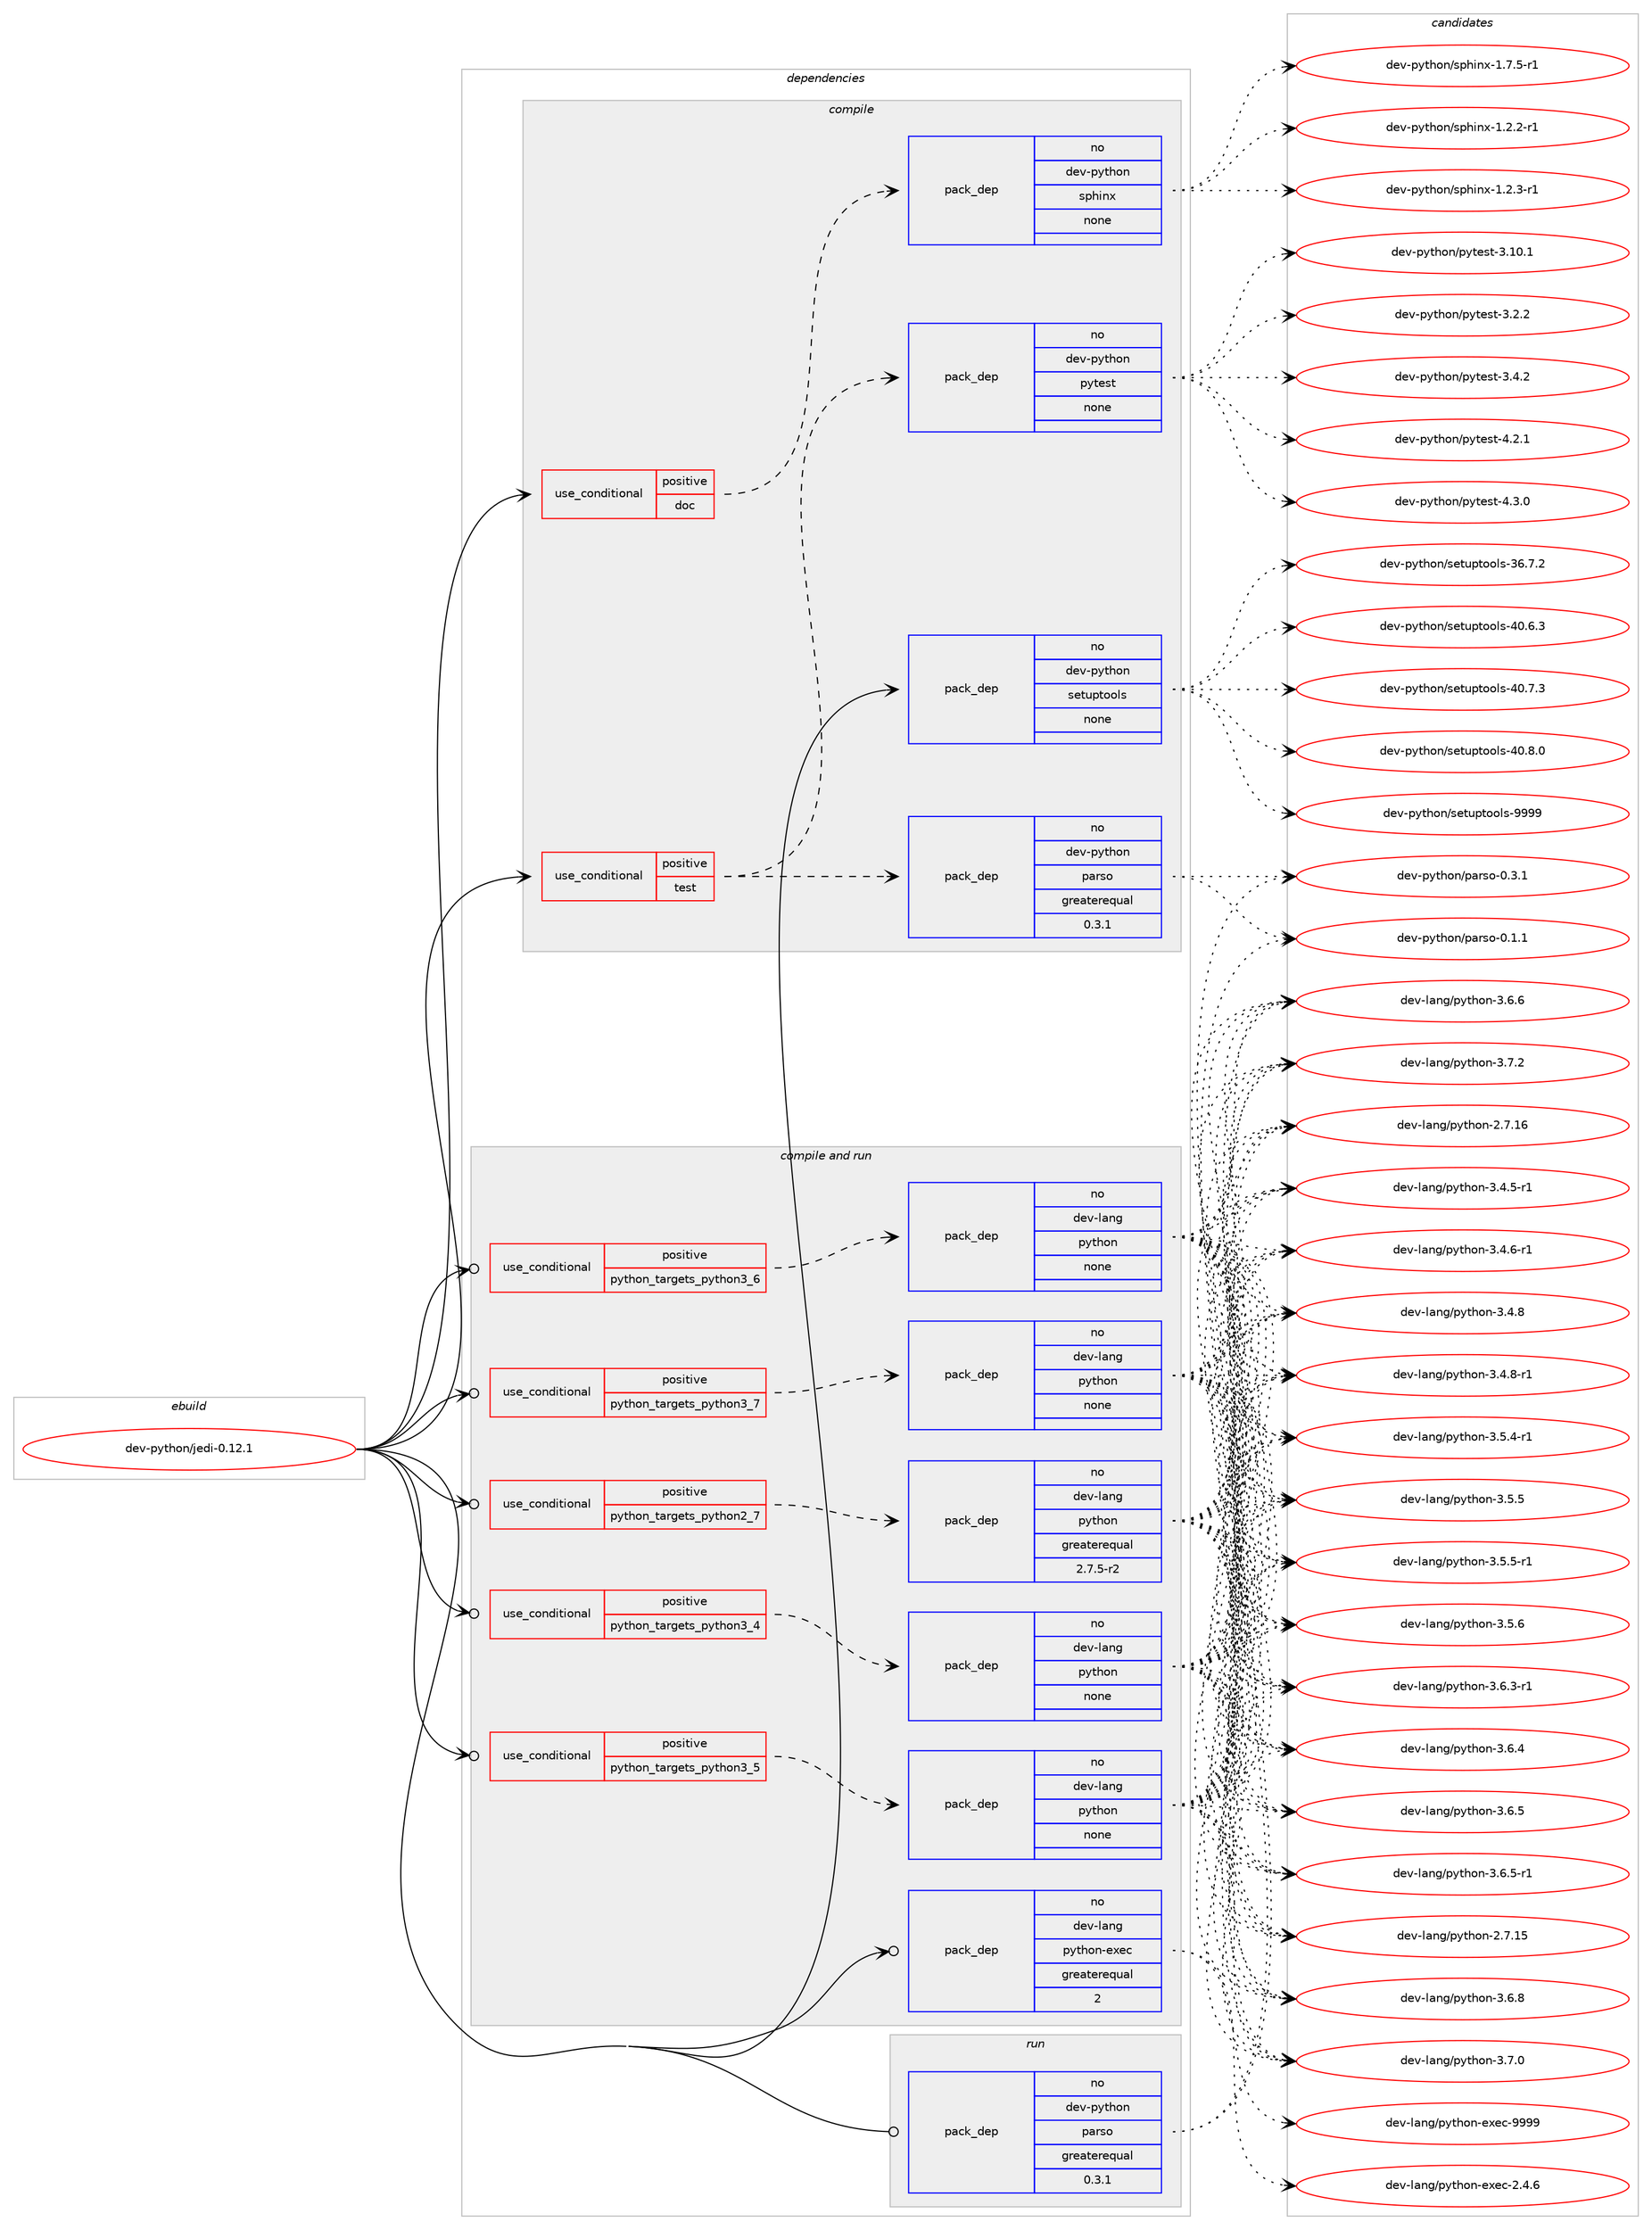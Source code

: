 digraph prolog {

# *************
# Graph options
# *************

newrank=true;
concentrate=true;
compound=true;
graph [rankdir=LR,fontname=Helvetica,fontsize=10,ranksep=1.5];#, ranksep=2.5, nodesep=0.2];
edge  [arrowhead=vee];
node  [fontname=Helvetica,fontsize=10];

# **********
# The ebuild
# **********

subgraph cluster_leftcol {
color=gray;
rank=same;
label=<<i>ebuild</i>>;
id [label="dev-python/jedi-0.12.1", color=red, width=4, href="../dev-python/jedi-0.12.1.svg"];
}

# ****************
# The dependencies
# ****************

subgraph cluster_midcol {
color=gray;
label=<<i>dependencies</i>>;
subgraph cluster_compile {
fillcolor="#eeeeee";
style=filled;
label=<<i>compile</i>>;
subgraph cond376255 {
dependency1415252 [label=<<TABLE BORDER="0" CELLBORDER="1" CELLSPACING="0" CELLPADDING="4"><TR><TD ROWSPAN="3" CELLPADDING="10">use_conditional</TD></TR><TR><TD>positive</TD></TR><TR><TD>doc</TD></TR></TABLE>>, shape=none, color=red];
subgraph pack1015728 {
dependency1415253 [label=<<TABLE BORDER="0" CELLBORDER="1" CELLSPACING="0" CELLPADDING="4" WIDTH="220"><TR><TD ROWSPAN="6" CELLPADDING="30">pack_dep</TD></TR><TR><TD WIDTH="110">no</TD></TR><TR><TD>dev-python</TD></TR><TR><TD>sphinx</TD></TR><TR><TD>none</TD></TR><TR><TD></TD></TR></TABLE>>, shape=none, color=blue];
}
dependency1415252:e -> dependency1415253:w [weight=20,style="dashed",arrowhead="vee"];
}
id:e -> dependency1415252:w [weight=20,style="solid",arrowhead="vee"];
subgraph cond376256 {
dependency1415254 [label=<<TABLE BORDER="0" CELLBORDER="1" CELLSPACING="0" CELLPADDING="4"><TR><TD ROWSPAN="3" CELLPADDING="10">use_conditional</TD></TR><TR><TD>positive</TD></TR><TR><TD>test</TD></TR></TABLE>>, shape=none, color=red];
subgraph pack1015729 {
dependency1415255 [label=<<TABLE BORDER="0" CELLBORDER="1" CELLSPACING="0" CELLPADDING="4" WIDTH="220"><TR><TD ROWSPAN="6" CELLPADDING="30">pack_dep</TD></TR><TR><TD WIDTH="110">no</TD></TR><TR><TD>dev-python</TD></TR><TR><TD>pytest</TD></TR><TR><TD>none</TD></TR><TR><TD></TD></TR></TABLE>>, shape=none, color=blue];
}
dependency1415254:e -> dependency1415255:w [weight=20,style="dashed",arrowhead="vee"];
subgraph pack1015730 {
dependency1415256 [label=<<TABLE BORDER="0" CELLBORDER="1" CELLSPACING="0" CELLPADDING="4" WIDTH="220"><TR><TD ROWSPAN="6" CELLPADDING="30">pack_dep</TD></TR><TR><TD WIDTH="110">no</TD></TR><TR><TD>dev-python</TD></TR><TR><TD>parso</TD></TR><TR><TD>greaterequal</TD></TR><TR><TD>0.3.1</TD></TR></TABLE>>, shape=none, color=blue];
}
dependency1415254:e -> dependency1415256:w [weight=20,style="dashed",arrowhead="vee"];
}
id:e -> dependency1415254:w [weight=20,style="solid",arrowhead="vee"];
subgraph pack1015731 {
dependency1415257 [label=<<TABLE BORDER="0" CELLBORDER="1" CELLSPACING="0" CELLPADDING="4" WIDTH="220"><TR><TD ROWSPAN="6" CELLPADDING="30">pack_dep</TD></TR><TR><TD WIDTH="110">no</TD></TR><TR><TD>dev-python</TD></TR><TR><TD>setuptools</TD></TR><TR><TD>none</TD></TR><TR><TD></TD></TR></TABLE>>, shape=none, color=blue];
}
id:e -> dependency1415257:w [weight=20,style="solid",arrowhead="vee"];
}
subgraph cluster_compileandrun {
fillcolor="#eeeeee";
style=filled;
label=<<i>compile and run</i>>;
subgraph cond376257 {
dependency1415258 [label=<<TABLE BORDER="0" CELLBORDER="1" CELLSPACING="0" CELLPADDING="4"><TR><TD ROWSPAN="3" CELLPADDING="10">use_conditional</TD></TR><TR><TD>positive</TD></TR><TR><TD>python_targets_python2_7</TD></TR></TABLE>>, shape=none, color=red];
subgraph pack1015732 {
dependency1415259 [label=<<TABLE BORDER="0" CELLBORDER="1" CELLSPACING="0" CELLPADDING="4" WIDTH="220"><TR><TD ROWSPAN="6" CELLPADDING="30">pack_dep</TD></TR><TR><TD WIDTH="110">no</TD></TR><TR><TD>dev-lang</TD></TR><TR><TD>python</TD></TR><TR><TD>greaterequal</TD></TR><TR><TD>2.7.5-r2</TD></TR></TABLE>>, shape=none, color=blue];
}
dependency1415258:e -> dependency1415259:w [weight=20,style="dashed",arrowhead="vee"];
}
id:e -> dependency1415258:w [weight=20,style="solid",arrowhead="odotvee"];
subgraph cond376258 {
dependency1415260 [label=<<TABLE BORDER="0" CELLBORDER="1" CELLSPACING="0" CELLPADDING="4"><TR><TD ROWSPAN="3" CELLPADDING="10">use_conditional</TD></TR><TR><TD>positive</TD></TR><TR><TD>python_targets_python3_4</TD></TR></TABLE>>, shape=none, color=red];
subgraph pack1015733 {
dependency1415261 [label=<<TABLE BORDER="0" CELLBORDER="1" CELLSPACING="0" CELLPADDING="4" WIDTH="220"><TR><TD ROWSPAN="6" CELLPADDING="30">pack_dep</TD></TR><TR><TD WIDTH="110">no</TD></TR><TR><TD>dev-lang</TD></TR><TR><TD>python</TD></TR><TR><TD>none</TD></TR><TR><TD></TD></TR></TABLE>>, shape=none, color=blue];
}
dependency1415260:e -> dependency1415261:w [weight=20,style="dashed",arrowhead="vee"];
}
id:e -> dependency1415260:w [weight=20,style="solid",arrowhead="odotvee"];
subgraph cond376259 {
dependency1415262 [label=<<TABLE BORDER="0" CELLBORDER="1" CELLSPACING="0" CELLPADDING="4"><TR><TD ROWSPAN="3" CELLPADDING="10">use_conditional</TD></TR><TR><TD>positive</TD></TR><TR><TD>python_targets_python3_5</TD></TR></TABLE>>, shape=none, color=red];
subgraph pack1015734 {
dependency1415263 [label=<<TABLE BORDER="0" CELLBORDER="1" CELLSPACING="0" CELLPADDING="4" WIDTH="220"><TR><TD ROWSPAN="6" CELLPADDING="30">pack_dep</TD></TR><TR><TD WIDTH="110">no</TD></TR><TR><TD>dev-lang</TD></TR><TR><TD>python</TD></TR><TR><TD>none</TD></TR><TR><TD></TD></TR></TABLE>>, shape=none, color=blue];
}
dependency1415262:e -> dependency1415263:w [weight=20,style="dashed",arrowhead="vee"];
}
id:e -> dependency1415262:w [weight=20,style="solid",arrowhead="odotvee"];
subgraph cond376260 {
dependency1415264 [label=<<TABLE BORDER="0" CELLBORDER="1" CELLSPACING="0" CELLPADDING="4"><TR><TD ROWSPAN="3" CELLPADDING="10">use_conditional</TD></TR><TR><TD>positive</TD></TR><TR><TD>python_targets_python3_6</TD></TR></TABLE>>, shape=none, color=red];
subgraph pack1015735 {
dependency1415265 [label=<<TABLE BORDER="0" CELLBORDER="1" CELLSPACING="0" CELLPADDING="4" WIDTH="220"><TR><TD ROWSPAN="6" CELLPADDING="30">pack_dep</TD></TR><TR><TD WIDTH="110">no</TD></TR><TR><TD>dev-lang</TD></TR><TR><TD>python</TD></TR><TR><TD>none</TD></TR><TR><TD></TD></TR></TABLE>>, shape=none, color=blue];
}
dependency1415264:e -> dependency1415265:w [weight=20,style="dashed",arrowhead="vee"];
}
id:e -> dependency1415264:w [weight=20,style="solid",arrowhead="odotvee"];
subgraph cond376261 {
dependency1415266 [label=<<TABLE BORDER="0" CELLBORDER="1" CELLSPACING="0" CELLPADDING="4"><TR><TD ROWSPAN="3" CELLPADDING="10">use_conditional</TD></TR><TR><TD>positive</TD></TR><TR><TD>python_targets_python3_7</TD></TR></TABLE>>, shape=none, color=red];
subgraph pack1015736 {
dependency1415267 [label=<<TABLE BORDER="0" CELLBORDER="1" CELLSPACING="0" CELLPADDING="4" WIDTH="220"><TR><TD ROWSPAN="6" CELLPADDING="30">pack_dep</TD></TR><TR><TD WIDTH="110">no</TD></TR><TR><TD>dev-lang</TD></TR><TR><TD>python</TD></TR><TR><TD>none</TD></TR><TR><TD></TD></TR></TABLE>>, shape=none, color=blue];
}
dependency1415266:e -> dependency1415267:w [weight=20,style="dashed",arrowhead="vee"];
}
id:e -> dependency1415266:w [weight=20,style="solid",arrowhead="odotvee"];
subgraph pack1015737 {
dependency1415268 [label=<<TABLE BORDER="0" CELLBORDER="1" CELLSPACING="0" CELLPADDING="4" WIDTH="220"><TR><TD ROWSPAN="6" CELLPADDING="30">pack_dep</TD></TR><TR><TD WIDTH="110">no</TD></TR><TR><TD>dev-lang</TD></TR><TR><TD>python-exec</TD></TR><TR><TD>greaterequal</TD></TR><TR><TD>2</TD></TR></TABLE>>, shape=none, color=blue];
}
id:e -> dependency1415268:w [weight=20,style="solid",arrowhead="odotvee"];
}
subgraph cluster_run {
fillcolor="#eeeeee";
style=filled;
label=<<i>run</i>>;
subgraph pack1015738 {
dependency1415269 [label=<<TABLE BORDER="0" CELLBORDER="1" CELLSPACING="0" CELLPADDING="4" WIDTH="220"><TR><TD ROWSPAN="6" CELLPADDING="30">pack_dep</TD></TR><TR><TD WIDTH="110">no</TD></TR><TR><TD>dev-python</TD></TR><TR><TD>parso</TD></TR><TR><TD>greaterequal</TD></TR><TR><TD>0.3.1</TD></TR></TABLE>>, shape=none, color=blue];
}
id:e -> dependency1415269:w [weight=20,style="solid",arrowhead="odot"];
}
}

# **************
# The candidates
# **************

subgraph cluster_choices {
rank=same;
color=gray;
label=<<i>candidates</i>>;

subgraph choice1015728 {
color=black;
nodesep=1;
choice10010111845112121116104111110471151121041051101204549465046504511449 [label="dev-python/sphinx-1.2.2-r1", color=red, width=4,href="../dev-python/sphinx-1.2.2-r1.svg"];
choice10010111845112121116104111110471151121041051101204549465046514511449 [label="dev-python/sphinx-1.2.3-r1", color=red, width=4,href="../dev-python/sphinx-1.2.3-r1.svg"];
choice10010111845112121116104111110471151121041051101204549465546534511449 [label="dev-python/sphinx-1.7.5-r1", color=red, width=4,href="../dev-python/sphinx-1.7.5-r1.svg"];
dependency1415253:e -> choice10010111845112121116104111110471151121041051101204549465046504511449:w [style=dotted,weight="100"];
dependency1415253:e -> choice10010111845112121116104111110471151121041051101204549465046514511449:w [style=dotted,weight="100"];
dependency1415253:e -> choice10010111845112121116104111110471151121041051101204549465546534511449:w [style=dotted,weight="100"];
}
subgraph choice1015729 {
color=black;
nodesep=1;
choice100101118451121211161041111104711212111610111511645514649484649 [label="dev-python/pytest-3.10.1", color=red, width=4,href="../dev-python/pytest-3.10.1.svg"];
choice1001011184511212111610411111047112121116101115116455146504650 [label="dev-python/pytest-3.2.2", color=red, width=4,href="../dev-python/pytest-3.2.2.svg"];
choice1001011184511212111610411111047112121116101115116455146524650 [label="dev-python/pytest-3.4.2", color=red, width=4,href="../dev-python/pytest-3.4.2.svg"];
choice1001011184511212111610411111047112121116101115116455246504649 [label="dev-python/pytest-4.2.1", color=red, width=4,href="../dev-python/pytest-4.2.1.svg"];
choice1001011184511212111610411111047112121116101115116455246514648 [label="dev-python/pytest-4.3.0", color=red, width=4,href="../dev-python/pytest-4.3.0.svg"];
dependency1415255:e -> choice100101118451121211161041111104711212111610111511645514649484649:w [style=dotted,weight="100"];
dependency1415255:e -> choice1001011184511212111610411111047112121116101115116455146504650:w [style=dotted,weight="100"];
dependency1415255:e -> choice1001011184511212111610411111047112121116101115116455146524650:w [style=dotted,weight="100"];
dependency1415255:e -> choice1001011184511212111610411111047112121116101115116455246504649:w [style=dotted,weight="100"];
dependency1415255:e -> choice1001011184511212111610411111047112121116101115116455246514648:w [style=dotted,weight="100"];
}
subgraph choice1015730 {
color=black;
nodesep=1;
choice100101118451121211161041111104711297114115111454846494649 [label="dev-python/parso-0.1.1", color=red, width=4,href="../dev-python/parso-0.1.1.svg"];
choice100101118451121211161041111104711297114115111454846514649 [label="dev-python/parso-0.3.1", color=red, width=4,href="../dev-python/parso-0.3.1.svg"];
dependency1415256:e -> choice100101118451121211161041111104711297114115111454846494649:w [style=dotted,weight="100"];
dependency1415256:e -> choice100101118451121211161041111104711297114115111454846514649:w [style=dotted,weight="100"];
}
subgraph choice1015731 {
color=black;
nodesep=1;
choice100101118451121211161041111104711510111611711211611111110811545515446554650 [label="dev-python/setuptools-36.7.2", color=red, width=4,href="../dev-python/setuptools-36.7.2.svg"];
choice100101118451121211161041111104711510111611711211611111110811545524846544651 [label="dev-python/setuptools-40.6.3", color=red, width=4,href="../dev-python/setuptools-40.6.3.svg"];
choice100101118451121211161041111104711510111611711211611111110811545524846554651 [label="dev-python/setuptools-40.7.3", color=red, width=4,href="../dev-python/setuptools-40.7.3.svg"];
choice100101118451121211161041111104711510111611711211611111110811545524846564648 [label="dev-python/setuptools-40.8.0", color=red, width=4,href="../dev-python/setuptools-40.8.0.svg"];
choice10010111845112121116104111110471151011161171121161111111081154557575757 [label="dev-python/setuptools-9999", color=red, width=4,href="../dev-python/setuptools-9999.svg"];
dependency1415257:e -> choice100101118451121211161041111104711510111611711211611111110811545515446554650:w [style=dotted,weight="100"];
dependency1415257:e -> choice100101118451121211161041111104711510111611711211611111110811545524846544651:w [style=dotted,weight="100"];
dependency1415257:e -> choice100101118451121211161041111104711510111611711211611111110811545524846554651:w [style=dotted,weight="100"];
dependency1415257:e -> choice100101118451121211161041111104711510111611711211611111110811545524846564648:w [style=dotted,weight="100"];
dependency1415257:e -> choice10010111845112121116104111110471151011161171121161111111081154557575757:w [style=dotted,weight="100"];
}
subgraph choice1015732 {
color=black;
nodesep=1;
choice10010111845108971101034711212111610411111045504655464953 [label="dev-lang/python-2.7.15", color=red, width=4,href="../dev-lang/python-2.7.15.svg"];
choice10010111845108971101034711212111610411111045504655464954 [label="dev-lang/python-2.7.16", color=red, width=4,href="../dev-lang/python-2.7.16.svg"];
choice1001011184510897110103471121211161041111104551465246534511449 [label="dev-lang/python-3.4.5-r1", color=red, width=4,href="../dev-lang/python-3.4.5-r1.svg"];
choice1001011184510897110103471121211161041111104551465246544511449 [label="dev-lang/python-3.4.6-r1", color=red, width=4,href="../dev-lang/python-3.4.6-r1.svg"];
choice100101118451089711010347112121116104111110455146524656 [label="dev-lang/python-3.4.8", color=red, width=4,href="../dev-lang/python-3.4.8.svg"];
choice1001011184510897110103471121211161041111104551465246564511449 [label="dev-lang/python-3.4.8-r1", color=red, width=4,href="../dev-lang/python-3.4.8-r1.svg"];
choice1001011184510897110103471121211161041111104551465346524511449 [label="dev-lang/python-3.5.4-r1", color=red, width=4,href="../dev-lang/python-3.5.4-r1.svg"];
choice100101118451089711010347112121116104111110455146534653 [label="dev-lang/python-3.5.5", color=red, width=4,href="../dev-lang/python-3.5.5.svg"];
choice1001011184510897110103471121211161041111104551465346534511449 [label="dev-lang/python-3.5.5-r1", color=red, width=4,href="../dev-lang/python-3.5.5-r1.svg"];
choice100101118451089711010347112121116104111110455146534654 [label="dev-lang/python-3.5.6", color=red, width=4,href="../dev-lang/python-3.5.6.svg"];
choice1001011184510897110103471121211161041111104551465446514511449 [label="dev-lang/python-3.6.3-r1", color=red, width=4,href="../dev-lang/python-3.6.3-r1.svg"];
choice100101118451089711010347112121116104111110455146544652 [label="dev-lang/python-3.6.4", color=red, width=4,href="../dev-lang/python-3.6.4.svg"];
choice100101118451089711010347112121116104111110455146544653 [label="dev-lang/python-3.6.5", color=red, width=4,href="../dev-lang/python-3.6.5.svg"];
choice1001011184510897110103471121211161041111104551465446534511449 [label="dev-lang/python-3.6.5-r1", color=red, width=4,href="../dev-lang/python-3.6.5-r1.svg"];
choice100101118451089711010347112121116104111110455146544654 [label="dev-lang/python-3.6.6", color=red, width=4,href="../dev-lang/python-3.6.6.svg"];
choice100101118451089711010347112121116104111110455146544656 [label="dev-lang/python-3.6.8", color=red, width=4,href="../dev-lang/python-3.6.8.svg"];
choice100101118451089711010347112121116104111110455146554648 [label="dev-lang/python-3.7.0", color=red, width=4,href="../dev-lang/python-3.7.0.svg"];
choice100101118451089711010347112121116104111110455146554650 [label="dev-lang/python-3.7.2", color=red, width=4,href="../dev-lang/python-3.7.2.svg"];
dependency1415259:e -> choice10010111845108971101034711212111610411111045504655464953:w [style=dotted,weight="100"];
dependency1415259:e -> choice10010111845108971101034711212111610411111045504655464954:w [style=dotted,weight="100"];
dependency1415259:e -> choice1001011184510897110103471121211161041111104551465246534511449:w [style=dotted,weight="100"];
dependency1415259:e -> choice1001011184510897110103471121211161041111104551465246544511449:w [style=dotted,weight="100"];
dependency1415259:e -> choice100101118451089711010347112121116104111110455146524656:w [style=dotted,weight="100"];
dependency1415259:e -> choice1001011184510897110103471121211161041111104551465246564511449:w [style=dotted,weight="100"];
dependency1415259:e -> choice1001011184510897110103471121211161041111104551465346524511449:w [style=dotted,weight="100"];
dependency1415259:e -> choice100101118451089711010347112121116104111110455146534653:w [style=dotted,weight="100"];
dependency1415259:e -> choice1001011184510897110103471121211161041111104551465346534511449:w [style=dotted,weight="100"];
dependency1415259:e -> choice100101118451089711010347112121116104111110455146534654:w [style=dotted,weight="100"];
dependency1415259:e -> choice1001011184510897110103471121211161041111104551465446514511449:w [style=dotted,weight="100"];
dependency1415259:e -> choice100101118451089711010347112121116104111110455146544652:w [style=dotted,weight="100"];
dependency1415259:e -> choice100101118451089711010347112121116104111110455146544653:w [style=dotted,weight="100"];
dependency1415259:e -> choice1001011184510897110103471121211161041111104551465446534511449:w [style=dotted,weight="100"];
dependency1415259:e -> choice100101118451089711010347112121116104111110455146544654:w [style=dotted,weight="100"];
dependency1415259:e -> choice100101118451089711010347112121116104111110455146544656:w [style=dotted,weight="100"];
dependency1415259:e -> choice100101118451089711010347112121116104111110455146554648:w [style=dotted,weight="100"];
dependency1415259:e -> choice100101118451089711010347112121116104111110455146554650:w [style=dotted,weight="100"];
}
subgraph choice1015733 {
color=black;
nodesep=1;
choice10010111845108971101034711212111610411111045504655464953 [label="dev-lang/python-2.7.15", color=red, width=4,href="../dev-lang/python-2.7.15.svg"];
choice10010111845108971101034711212111610411111045504655464954 [label="dev-lang/python-2.7.16", color=red, width=4,href="../dev-lang/python-2.7.16.svg"];
choice1001011184510897110103471121211161041111104551465246534511449 [label="dev-lang/python-3.4.5-r1", color=red, width=4,href="../dev-lang/python-3.4.5-r1.svg"];
choice1001011184510897110103471121211161041111104551465246544511449 [label="dev-lang/python-3.4.6-r1", color=red, width=4,href="../dev-lang/python-3.4.6-r1.svg"];
choice100101118451089711010347112121116104111110455146524656 [label="dev-lang/python-3.4.8", color=red, width=4,href="../dev-lang/python-3.4.8.svg"];
choice1001011184510897110103471121211161041111104551465246564511449 [label="dev-lang/python-3.4.8-r1", color=red, width=4,href="../dev-lang/python-3.4.8-r1.svg"];
choice1001011184510897110103471121211161041111104551465346524511449 [label="dev-lang/python-3.5.4-r1", color=red, width=4,href="../dev-lang/python-3.5.4-r1.svg"];
choice100101118451089711010347112121116104111110455146534653 [label="dev-lang/python-3.5.5", color=red, width=4,href="../dev-lang/python-3.5.5.svg"];
choice1001011184510897110103471121211161041111104551465346534511449 [label="dev-lang/python-3.5.5-r1", color=red, width=4,href="../dev-lang/python-3.5.5-r1.svg"];
choice100101118451089711010347112121116104111110455146534654 [label="dev-lang/python-3.5.6", color=red, width=4,href="../dev-lang/python-3.5.6.svg"];
choice1001011184510897110103471121211161041111104551465446514511449 [label="dev-lang/python-3.6.3-r1", color=red, width=4,href="../dev-lang/python-3.6.3-r1.svg"];
choice100101118451089711010347112121116104111110455146544652 [label="dev-lang/python-3.6.4", color=red, width=4,href="../dev-lang/python-3.6.4.svg"];
choice100101118451089711010347112121116104111110455146544653 [label="dev-lang/python-3.6.5", color=red, width=4,href="../dev-lang/python-3.6.5.svg"];
choice1001011184510897110103471121211161041111104551465446534511449 [label="dev-lang/python-3.6.5-r1", color=red, width=4,href="../dev-lang/python-3.6.5-r1.svg"];
choice100101118451089711010347112121116104111110455146544654 [label="dev-lang/python-3.6.6", color=red, width=4,href="../dev-lang/python-3.6.6.svg"];
choice100101118451089711010347112121116104111110455146544656 [label="dev-lang/python-3.6.8", color=red, width=4,href="../dev-lang/python-3.6.8.svg"];
choice100101118451089711010347112121116104111110455146554648 [label="dev-lang/python-3.7.0", color=red, width=4,href="../dev-lang/python-3.7.0.svg"];
choice100101118451089711010347112121116104111110455146554650 [label="dev-lang/python-3.7.2", color=red, width=4,href="../dev-lang/python-3.7.2.svg"];
dependency1415261:e -> choice10010111845108971101034711212111610411111045504655464953:w [style=dotted,weight="100"];
dependency1415261:e -> choice10010111845108971101034711212111610411111045504655464954:w [style=dotted,weight="100"];
dependency1415261:e -> choice1001011184510897110103471121211161041111104551465246534511449:w [style=dotted,weight="100"];
dependency1415261:e -> choice1001011184510897110103471121211161041111104551465246544511449:w [style=dotted,weight="100"];
dependency1415261:e -> choice100101118451089711010347112121116104111110455146524656:w [style=dotted,weight="100"];
dependency1415261:e -> choice1001011184510897110103471121211161041111104551465246564511449:w [style=dotted,weight="100"];
dependency1415261:e -> choice1001011184510897110103471121211161041111104551465346524511449:w [style=dotted,weight="100"];
dependency1415261:e -> choice100101118451089711010347112121116104111110455146534653:w [style=dotted,weight="100"];
dependency1415261:e -> choice1001011184510897110103471121211161041111104551465346534511449:w [style=dotted,weight="100"];
dependency1415261:e -> choice100101118451089711010347112121116104111110455146534654:w [style=dotted,weight="100"];
dependency1415261:e -> choice1001011184510897110103471121211161041111104551465446514511449:w [style=dotted,weight="100"];
dependency1415261:e -> choice100101118451089711010347112121116104111110455146544652:w [style=dotted,weight="100"];
dependency1415261:e -> choice100101118451089711010347112121116104111110455146544653:w [style=dotted,weight="100"];
dependency1415261:e -> choice1001011184510897110103471121211161041111104551465446534511449:w [style=dotted,weight="100"];
dependency1415261:e -> choice100101118451089711010347112121116104111110455146544654:w [style=dotted,weight="100"];
dependency1415261:e -> choice100101118451089711010347112121116104111110455146544656:w [style=dotted,weight="100"];
dependency1415261:e -> choice100101118451089711010347112121116104111110455146554648:w [style=dotted,weight="100"];
dependency1415261:e -> choice100101118451089711010347112121116104111110455146554650:w [style=dotted,weight="100"];
}
subgraph choice1015734 {
color=black;
nodesep=1;
choice10010111845108971101034711212111610411111045504655464953 [label="dev-lang/python-2.7.15", color=red, width=4,href="../dev-lang/python-2.7.15.svg"];
choice10010111845108971101034711212111610411111045504655464954 [label="dev-lang/python-2.7.16", color=red, width=4,href="../dev-lang/python-2.7.16.svg"];
choice1001011184510897110103471121211161041111104551465246534511449 [label="dev-lang/python-3.4.5-r1", color=red, width=4,href="../dev-lang/python-3.4.5-r1.svg"];
choice1001011184510897110103471121211161041111104551465246544511449 [label="dev-lang/python-3.4.6-r1", color=red, width=4,href="../dev-lang/python-3.4.6-r1.svg"];
choice100101118451089711010347112121116104111110455146524656 [label="dev-lang/python-3.4.8", color=red, width=4,href="../dev-lang/python-3.4.8.svg"];
choice1001011184510897110103471121211161041111104551465246564511449 [label="dev-lang/python-3.4.8-r1", color=red, width=4,href="../dev-lang/python-3.4.8-r1.svg"];
choice1001011184510897110103471121211161041111104551465346524511449 [label="dev-lang/python-3.5.4-r1", color=red, width=4,href="../dev-lang/python-3.5.4-r1.svg"];
choice100101118451089711010347112121116104111110455146534653 [label="dev-lang/python-3.5.5", color=red, width=4,href="../dev-lang/python-3.5.5.svg"];
choice1001011184510897110103471121211161041111104551465346534511449 [label="dev-lang/python-3.5.5-r1", color=red, width=4,href="../dev-lang/python-3.5.5-r1.svg"];
choice100101118451089711010347112121116104111110455146534654 [label="dev-lang/python-3.5.6", color=red, width=4,href="../dev-lang/python-3.5.6.svg"];
choice1001011184510897110103471121211161041111104551465446514511449 [label="dev-lang/python-3.6.3-r1", color=red, width=4,href="../dev-lang/python-3.6.3-r1.svg"];
choice100101118451089711010347112121116104111110455146544652 [label="dev-lang/python-3.6.4", color=red, width=4,href="../dev-lang/python-3.6.4.svg"];
choice100101118451089711010347112121116104111110455146544653 [label="dev-lang/python-3.6.5", color=red, width=4,href="../dev-lang/python-3.6.5.svg"];
choice1001011184510897110103471121211161041111104551465446534511449 [label="dev-lang/python-3.6.5-r1", color=red, width=4,href="../dev-lang/python-3.6.5-r1.svg"];
choice100101118451089711010347112121116104111110455146544654 [label="dev-lang/python-3.6.6", color=red, width=4,href="../dev-lang/python-3.6.6.svg"];
choice100101118451089711010347112121116104111110455146544656 [label="dev-lang/python-3.6.8", color=red, width=4,href="../dev-lang/python-3.6.8.svg"];
choice100101118451089711010347112121116104111110455146554648 [label="dev-lang/python-3.7.0", color=red, width=4,href="../dev-lang/python-3.7.0.svg"];
choice100101118451089711010347112121116104111110455146554650 [label="dev-lang/python-3.7.2", color=red, width=4,href="../dev-lang/python-3.7.2.svg"];
dependency1415263:e -> choice10010111845108971101034711212111610411111045504655464953:w [style=dotted,weight="100"];
dependency1415263:e -> choice10010111845108971101034711212111610411111045504655464954:w [style=dotted,weight="100"];
dependency1415263:e -> choice1001011184510897110103471121211161041111104551465246534511449:w [style=dotted,weight="100"];
dependency1415263:e -> choice1001011184510897110103471121211161041111104551465246544511449:w [style=dotted,weight="100"];
dependency1415263:e -> choice100101118451089711010347112121116104111110455146524656:w [style=dotted,weight="100"];
dependency1415263:e -> choice1001011184510897110103471121211161041111104551465246564511449:w [style=dotted,weight="100"];
dependency1415263:e -> choice1001011184510897110103471121211161041111104551465346524511449:w [style=dotted,weight="100"];
dependency1415263:e -> choice100101118451089711010347112121116104111110455146534653:w [style=dotted,weight="100"];
dependency1415263:e -> choice1001011184510897110103471121211161041111104551465346534511449:w [style=dotted,weight="100"];
dependency1415263:e -> choice100101118451089711010347112121116104111110455146534654:w [style=dotted,weight="100"];
dependency1415263:e -> choice1001011184510897110103471121211161041111104551465446514511449:w [style=dotted,weight="100"];
dependency1415263:e -> choice100101118451089711010347112121116104111110455146544652:w [style=dotted,weight="100"];
dependency1415263:e -> choice100101118451089711010347112121116104111110455146544653:w [style=dotted,weight="100"];
dependency1415263:e -> choice1001011184510897110103471121211161041111104551465446534511449:w [style=dotted,weight="100"];
dependency1415263:e -> choice100101118451089711010347112121116104111110455146544654:w [style=dotted,weight="100"];
dependency1415263:e -> choice100101118451089711010347112121116104111110455146544656:w [style=dotted,weight="100"];
dependency1415263:e -> choice100101118451089711010347112121116104111110455146554648:w [style=dotted,weight="100"];
dependency1415263:e -> choice100101118451089711010347112121116104111110455146554650:w [style=dotted,weight="100"];
}
subgraph choice1015735 {
color=black;
nodesep=1;
choice10010111845108971101034711212111610411111045504655464953 [label="dev-lang/python-2.7.15", color=red, width=4,href="../dev-lang/python-2.7.15.svg"];
choice10010111845108971101034711212111610411111045504655464954 [label="dev-lang/python-2.7.16", color=red, width=4,href="../dev-lang/python-2.7.16.svg"];
choice1001011184510897110103471121211161041111104551465246534511449 [label="dev-lang/python-3.4.5-r1", color=red, width=4,href="../dev-lang/python-3.4.5-r1.svg"];
choice1001011184510897110103471121211161041111104551465246544511449 [label="dev-lang/python-3.4.6-r1", color=red, width=4,href="../dev-lang/python-3.4.6-r1.svg"];
choice100101118451089711010347112121116104111110455146524656 [label="dev-lang/python-3.4.8", color=red, width=4,href="../dev-lang/python-3.4.8.svg"];
choice1001011184510897110103471121211161041111104551465246564511449 [label="dev-lang/python-3.4.8-r1", color=red, width=4,href="../dev-lang/python-3.4.8-r1.svg"];
choice1001011184510897110103471121211161041111104551465346524511449 [label="dev-lang/python-3.5.4-r1", color=red, width=4,href="../dev-lang/python-3.5.4-r1.svg"];
choice100101118451089711010347112121116104111110455146534653 [label="dev-lang/python-3.5.5", color=red, width=4,href="../dev-lang/python-3.5.5.svg"];
choice1001011184510897110103471121211161041111104551465346534511449 [label="dev-lang/python-3.5.5-r1", color=red, width=4,href="../dev-lang/python-3.5.5-r1.svg"];
choice100101118451089711010347112121116104111110455146534654 [label="dev-lang/python-3.5.6", color=red, width=4,href="../dev-lang/python-3.5.6.svg"];
choice1001011184510897110103471121211161041111104551465446514511449 [label="dev-lang/python-3.6.3-r1", color=red, width=4,href="../dev-lang/python-3.6.3-r1.svg"];
choice100101118451089711010347112121116104111110455146544652 [label="dev-lang/python-3.6.4", color=red, width=4,href="../dev-lang/python-3.6.4.svg"];
choice100101118451089711010347112121116104111110455146544653 [label="dev-lang/python-3.6.5", color=red, width=4,href="../dev-lang/python-3.6.5.svg"];
choice1001011184510897110103471121211161041111104551465446534511449 [label="dev-lang/python-3.6.5-r1", color=red, width=4,href="../dev-lang/python-3.6.5-r1.svg"];
choice100101118451089711010347112121116104111110455146544654 [label="dev-lang/python-3.6.6", color=red, width=4,href="../dev-lang/python-3.6.6.svg"];
choice100101118451089711010347112121116104111110455146544656 [label="dev-lang/python-3.6.8", color=red, width=4,href="../dev-lang/python-3.6.8.svg"];
choice100101118451089711010347112121116104111110455146554648 [label="dev-lang/python-3.7.0", color=red, width=4,href="../dev-lang/python-3.7.0.svg"];
choice100101118451089711010347112121116104111110455146554650 [label="dev-lang/python-3.7.2", color=red, width=4,href="../dev-lang/python-3.7.2.svg"];
dependency1415265:e -> choice10010111845108971101034711212111610411111045504655464953:w [style=dotted,weight="100"];
dependency1415265:e -> choice10010111845108971101034711212111610411111045504655464954:w [style=dotted,weight="100"];
dependency1415265:e -> choice1001011184510897110103471121211161041111104551465246534511449:w [style=dotted,weight="100"];
dependency1415265:e -> choice1001011184510897110103471121211161041111104551465246544511449:w [style=dotted,weight="100"];
dependency1415265:e -> choice100101118451089711010347112121116104111110455146524656:w [style=dotted,weight="100"];
dependency1415265:e -> choice1001011184510897110103471121211161041111104551465246564511449:w [style=dotted,weight="100"];
dependency1415265:e -> choice1001011184510897110103471121211161041111104551465346524511449:w [style=dotted,weight="100"];
dependency1415265:e -> choice100101118451089711010347112121116104111110455146534653:w [style=dotted,weight="100"];
dependency1415265:e -> choice1001011184510897110103471121211161041111104551465346534511449:w [style=dotted,weight="100"];
dependency1415265:e -> choice100101118451089711010347112121116104111110455146534654:w [style=dotted,weight="100"];
dependency1415265:e -> choice1001011184510897110103471121211161041111104551465446514511449:w [style=dotted,weight="100"];
dependency1415265:e -> choice100101118451089711010347112121116104111110455146544652:w [style=dotted,weight="100"];
dependency1415265:e -> choice100101118451089711010347112121116104111110455146544653:w [style=dotted,weight="100"];
dependency1415265:e -> choice1001011184510897110103471121211161041111104551465446534511449:w [style=dotted,weight="100"];
dependency1415265:e -> choice100101118451089711010347112121116104111110455146544654:w [style=dotted,weight="100"];
dependency1415265:e -> choice100101118451089711010347112121116104111110455146544656:w [style=dotted,weight="100"];
dependency1415265:e -> choice100101118451089711010347112121116104111110455146554648:w [style=dotted,weight="100"];
dependency1415265:e -> choice100101118451089711010347112121116104111110455146554650:w [style=dotted,weight="100"];
}
subgraph choice1015736 {
color=black;
nodesep=1;
choice10010111845108971101034711212111610411111045504655464953 [label="dev-lang/python-2.7.15", color=red, width=4,href="../dev-lang/python-2.7.15.svg"];
choice10010111845108971101034711212111610411111045504655464954 [label="dev-lang/python-2.7.16", color=red, width=4,href="../dev-lang/python-2.7.16.svg"];
choice1001011184510897110103471121211161041111104551465246534511449 [label="dev-lang/python-3.4.5-r1", color=red, width=4,href="../dev-lang/python-3.4.5-r1.svg"];
choice1001011184510897110103471121211161041111104551465246544511449 [label="dev-lang/python-3.4.6-r1", color=red, width=4,href="../dev-lang/python-3.4.6-r1.svg"];
choice100101118451089711010347112121116104111110455146524656 [label="dev-lang/python-3.4.8", color=red, width=4,href="../dev-lang/python-3.4.8.svg"];
choice1001011184510897110103471121211161041111104551465246564511449 [label="dev-lang/python-3.4.8-r1", color=red, width=4,href="../dev-lang/python-3.4.8-r1.svg"];
choice1001011184510897110103471121211161041111104551465346524511449 [label="dev-lang/python-3.5.4-r1", color=red, width=4,href="../dev-lang/python-3.5.4-r1.svg"];
choice100101118451089711010347112121116104111110455146534653 [label="dev-lang/python-3.5.5", color=red, width=4,href="../dev-lang/python-3.5.5.svg"];
choice1001011184510897110103471121211161041111104551465346534511449 [label="dev-lang/python-3.5.5-r1", color=red, width=4,href="../dev-lang/python-3.5.5-r1.svg"];
choice100101118451089711010347112121116104111110455146534654 [label="dev-lang/python-3.5.6", color=red, width=4,href="../dev-lang/python-3.5.6.svg"];
choice1001011184510897110103471121211161041111104551465446514511449 [label="dev-lang/python-3.6.3-r1", color=red, width=4,href="../dev-lang/python-3.6.3-r1.svg"];
choice100101118451089711010347112121116104111110455146544652 [label="dev-lang/python-3.6.4", color=red, width=4,href="../dev-lang/python-3.6.4.svg"];
choice100101118451089711010347112121116104111110455146544653 [label="dev-lang/python-3.6.5", color=red, width=4,href="../dev-lang/python-3.6.5.svg"];
choice1001011184510897110103471121211161041111104551465446534511449 [label="dev-lang/python-3.6.5-r1", color=red, width=4,href="../dev-lang/python-3.6.5-r1.svg"];
choice100101118451089711010347112121116104111110455146544654 [label="dev-lang/python-3.6.6", color=red, width=4,href="../dev-lang/python-3.6.6.svg"];
choice100101118451089711010347112121116104111110455146544656 [label="dev-lang/python-3.6.8", color=red, width=4,href="../dev-lang/python-3.6.8.svg"];
choice100101118451089711010347112121116104111110455146554648 [label="dev-lang/python-3.7.0", color=red, width=4,href="../dev-lang/python-3.7.0.svg"];
choice100101118451089711010347112121116104111110455146554650 [label="dev-lang/python-3.7.2", color=red, width=4,href="../dev-lang/python-3.7.2.svg"];
dependency1415267:e -> choice10010111845108971101034711212111610411111045504655464953:w [style=dotted,weight="100"];
dependency1415267:e -> choice10010111845108971101034711212111610411111045504655464954:w [style=dotted,weight="100"];
dependency1415267:e -> choice1001011184510897110103471121211161041111104551465246534511449:w [style=dotted,weight="100"];
dependency1415267:e -> choice1001011184510897110103471121211161041111104551465246544511449:w [style=dotted,weight="100"];
dependency1415267:e -> choice100101118451089711010347112121116104111110455146524656:w [style=dotted,weight="100"];
dependency1415267:e -> choice1001011184510897110103471121211161041111104551465246564511449:w [style=dotted,weight="100"];
dependency1415267:e -> choice1001011184510897110103471121211161041111104551465346524511449:w [style=dotted,weight="100"];
dependency1415267:e -> choice100101118451089711010347112121116104111110455146534653:w [style=dotted,weight="100"];
dependency1415267:e -> choice1001011184510897110103471121211161041111104551465346534511449:w [style=dotted,weight="100"];
dependency1415267:e -> choice100101118451089711010347112121116104111110455146534654:w [style=dotted,weight="100"];
dependency1415267:e -> choice1001011184510897110103471121211161041111104551465446514511449:w [style=dotted,weight="100"];
dependency1415267:e -> choice100101118451089711010347112121116104111110455146544652:w [style=dotted,weight="100"];
dependency1415267:e -> choice100101118451089711010347112121116104111110455146544653:w [style=dotted,weight="100"];
dependency1415267:e -> choice1001011184510897110103471121211161041111104551465446534511449:w [style=dotted,weight="100"];
dependency1415267:e -> choice100101118451089711010347112121116104111110455146544654:w [style=dotted,weight="100"];
dependency1415267:e -> choice100101118451089711010347112121116104111110455146544656:w [style=dotted,weight="100"];
dependency1415267:e -> choice100101118451089711010347112121116104111110455146554648:w [style=dotted,weight="100"];
dependency1415267:e -> choice100101118451089711010347112121116104111110455146554650:w [style=dotted,weight="100"];
}
subgraph choice1015737 {
color=black;
nodesep=1;
choice1001011184510897110103471121211161041111104510112010199455046524654 [label="dev-lang/python-exec-2.4.6", color=red, width=4,href="../dev-lang/python-exec-2.4.6.svg"];
choice10010111845108971101034711212111610411111045101120101994557575757 [label="dev-lang/python-exec-9999", color=red, width=4,href="../dev-lang/python-exec-9999.svg"];
dependency1415268:e -> choice1001011184510897110103471121211161041111104510112010199455046524654:w [style=dotted,weight="100"];
dependency1415268:e -> choice10010111845108971101034711212111610411111045101120101994557575757:w [style=dotted,weight="100"];
}
subgraph choice1015738 {
color=black;
nodesep=1;
choice100101118451121211161041111104711297114115111454846494649 [label="dev-python/parso-0.1.1", color=red, width=4,href="../dev-python/parso-0.1.1.svg"];
choice100101118451121211161041111104711297114115111454846514649 [label="dev-python/parso-0.3.1", color=red, width=4,href="../dev-python/parso-0.3.1.svg"];
dependency1415269:e -> choice100101118451121211161041111104711297114115111454846494649:w [style=dotted,weight="100"];
dependency1415269:e -> choice100101118451121211161041111104711297114115111454846514649:w [style=dotted,weight="100"];
}
}

}

